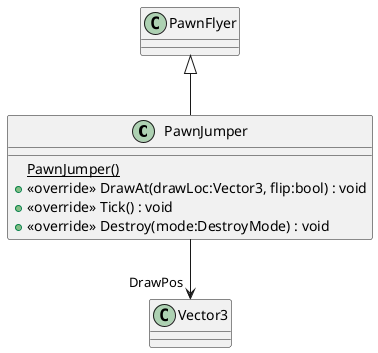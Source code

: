 @startuml
class PawnJumper {
    {static} PawnJumper()
    + <<override>> DrawAt(drawLoc:Vector3, flip:bool) : void
    + <<override>> Tick() : void
    + <<override>> Destroy(mode:DestroyMode) : void
}
PawnFlyer <|-- PawnJumper
PawnJumper --> "DrawPos" Vector3
@enduml
